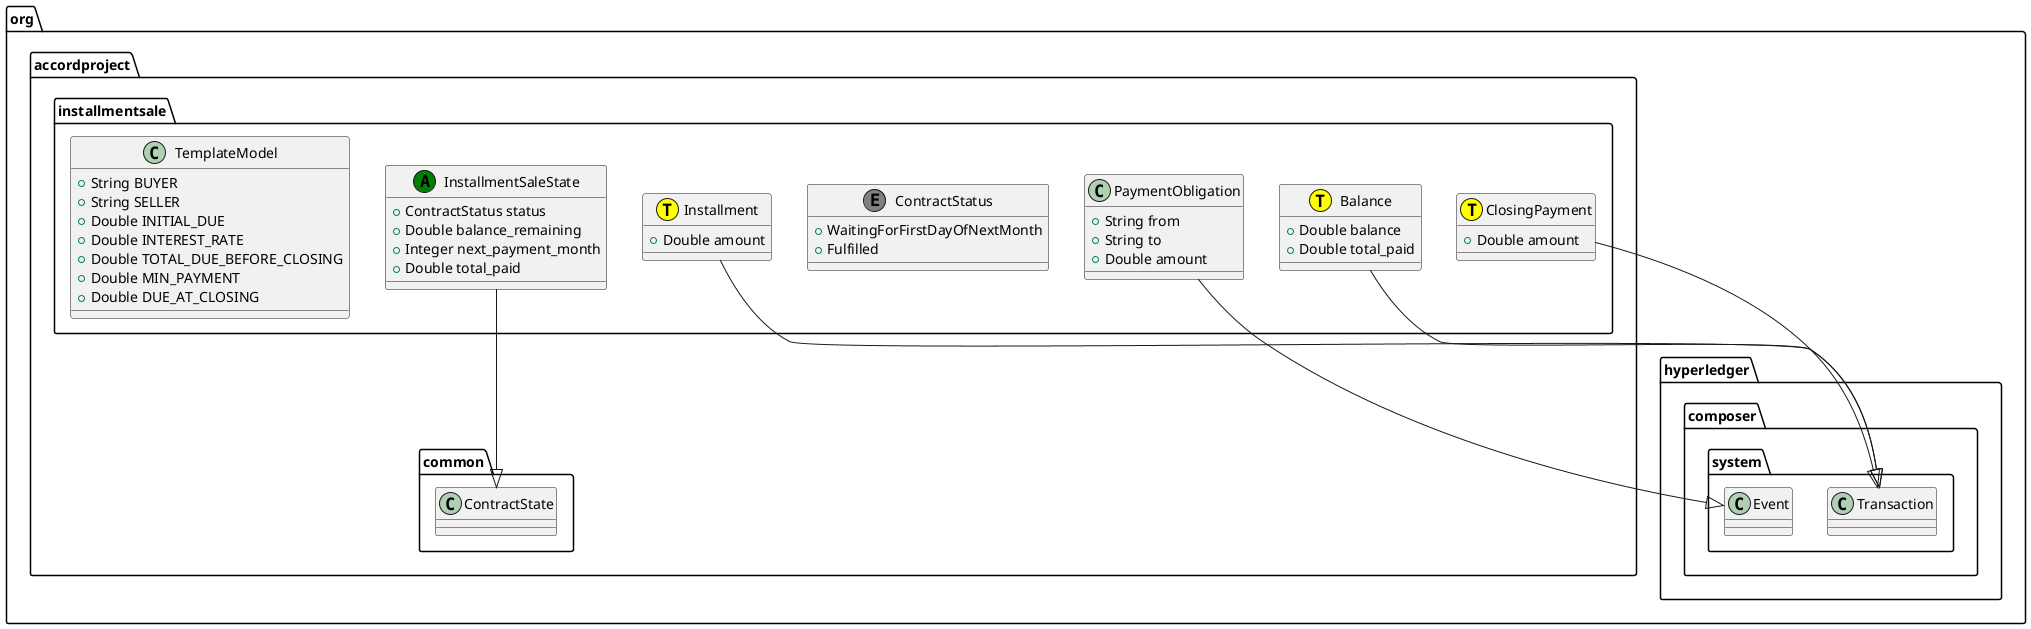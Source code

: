 @startuml
class org.accordproject.installmentsale.Installment << (T,yellow) >> {
   + Double amount
}
org.accordproject.installmentsale.Installment --|> org.hyperledger.composer.system.Transaction
class org.accordproject.installmentsale.ClosingPayment << (T,yellow) >> {
   + Double amount
}
org.accordproject.installmentsale.ClosingPayment --|> org.hyperledger.composer.system.Transaction
class org.accordproject.installmentsale.Balance << (T,yellow) >> {
   + Double balance
   + Double total_paid
}
org.accordproject.installmentsale.Balance --|> org.hyperledger.composer.system.Transaction
class org.accordproject.installmentsale.ContractStatus << (E,grey) >> {
   + WaitingForFirstDayOfNextMonth
   + Fulfilled
}
class org.accordproject.installmentsale.InstallmentSaleState << (A,green) >> {
   + ContractStatus status
   + Double balance_remaining
   + Integer next_payment_month
   + Double total_paid
}
org.accordproject.installmentsale.InstallmentSaleState --|> org.accordproject.common.ContractState
class org.accordproject.installmentsale.PaymentObligation {
   + String from
   + String to
   + Double amount
}
org.accordproject.installmentsale.PaymentObligation --|> org.hyperledger.composer.system.Event
class org.accordproject.installmentsale.TemplateModel {
   + String BUYER
   + String SELLER
   + Double INITIAL_DUE
   + Double INTEREST_RATE
   + Double TOTAL_DUE_BEFORE_CLOSING
   + Double MIN_PAYMENT
   + Double DUE_AT_CLOSING
}
@enduml
